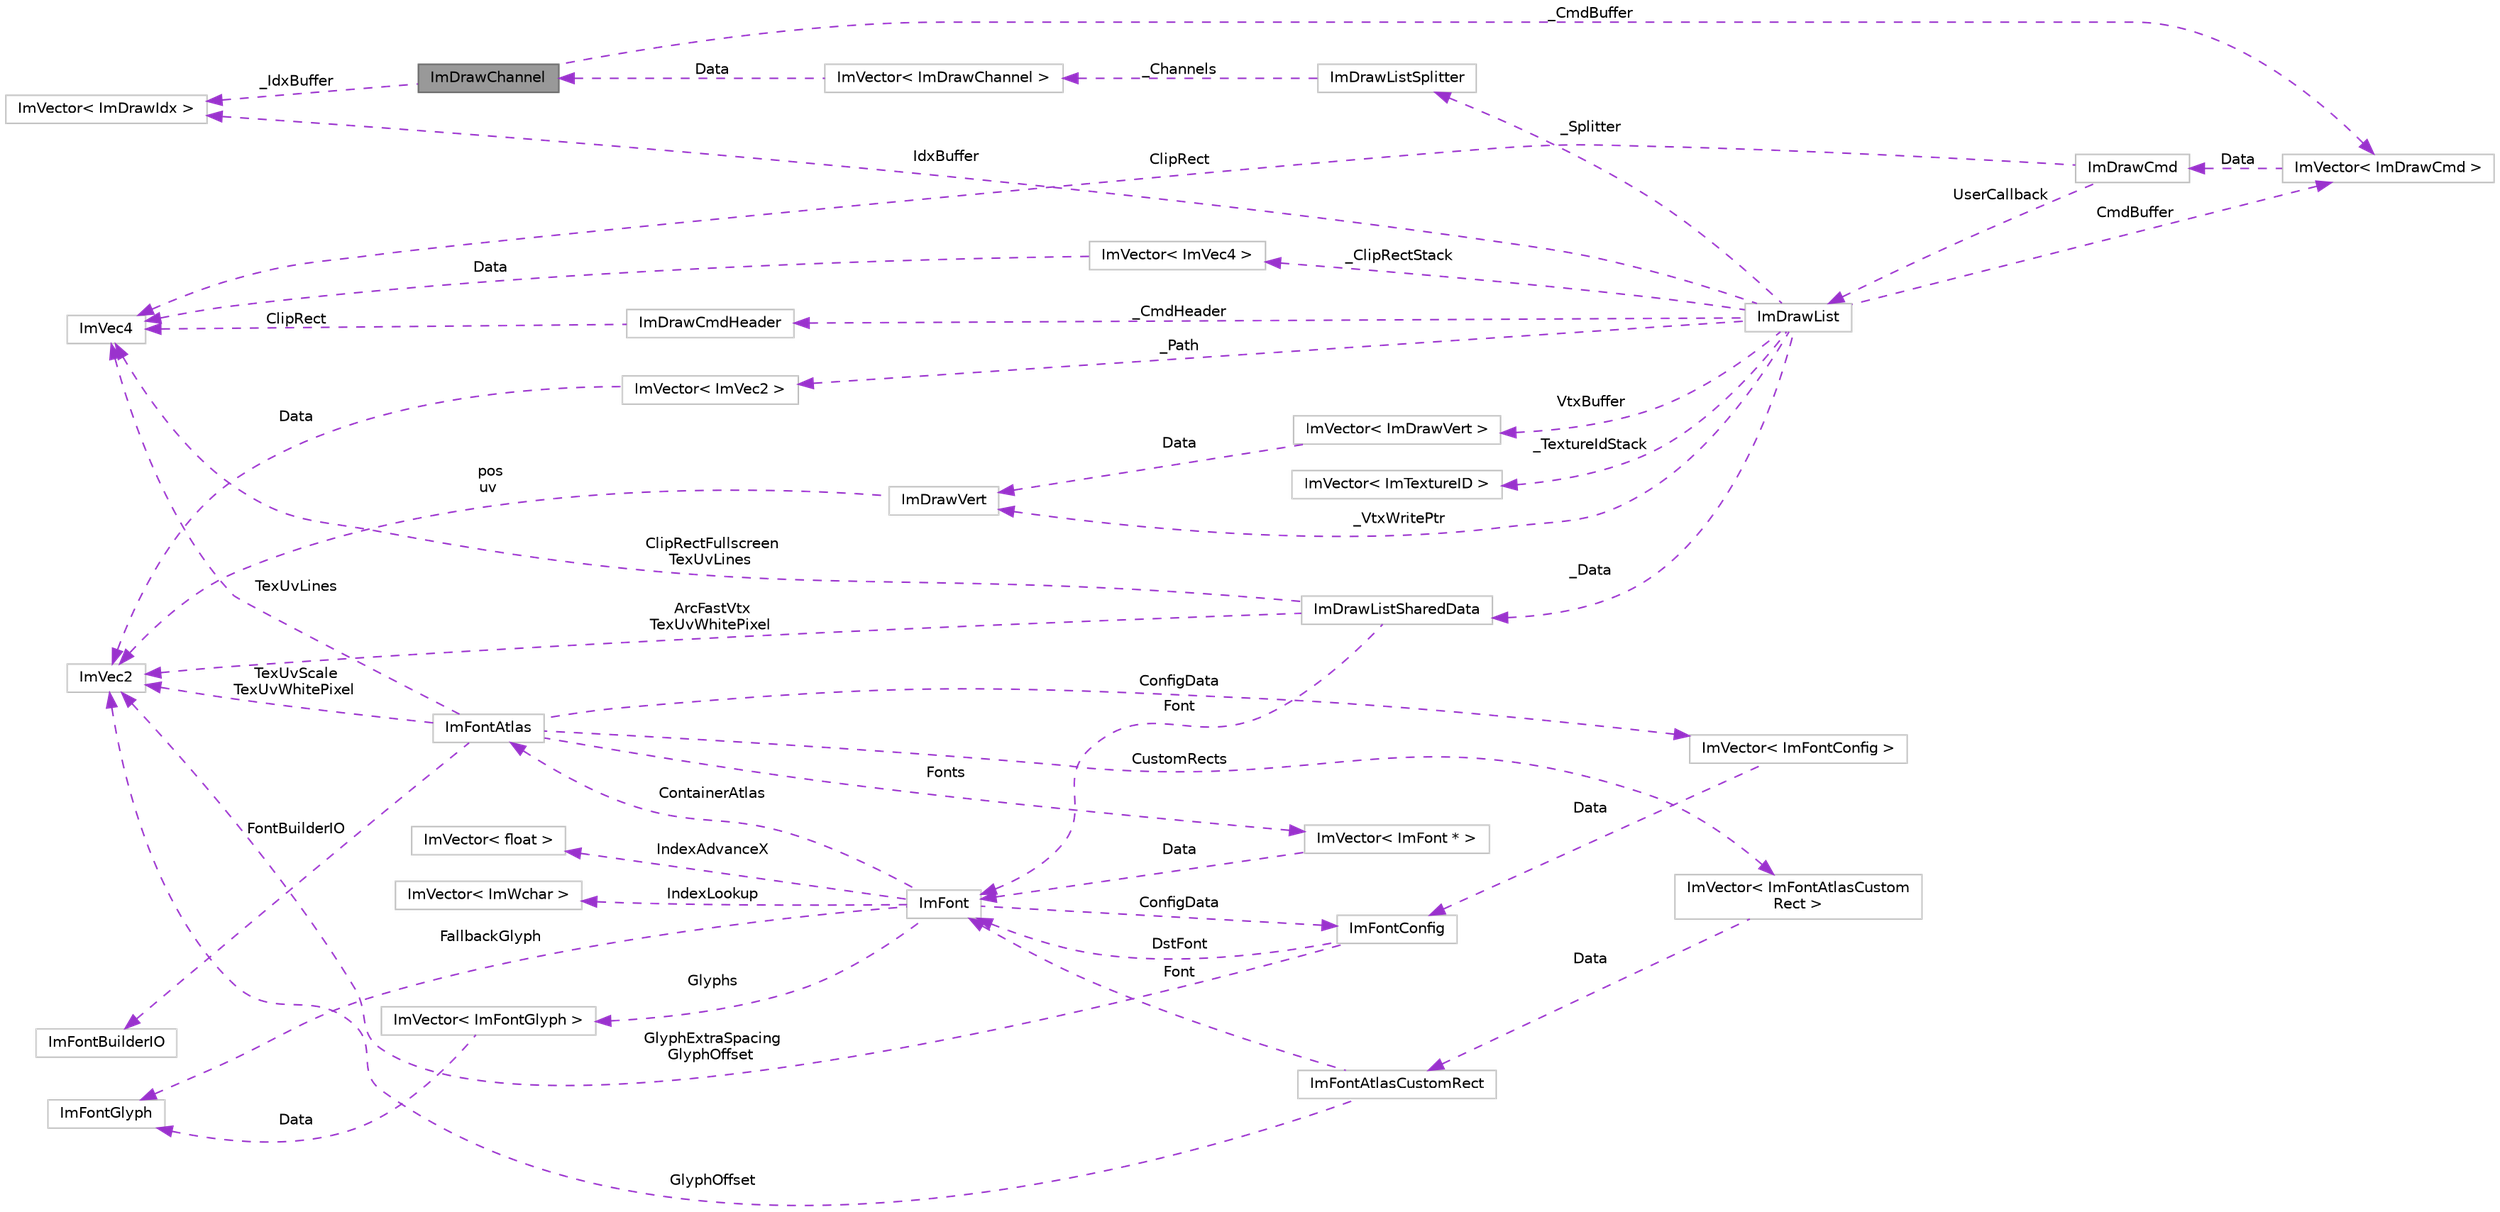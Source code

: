 digraph "ImDrawChannel"
{
 // LATEX_PDF_SIZE
  bgcolor="transparent";
  edge [fontname=Helvetica,fontsize=10,labelfontname=Helvetica,labelfontsize=10];
  node [fontname=Helvetica,fontsize=10,shape=box,height=0.2,width=0.4];
  rankdir="LR";
  Node1 [label="ImDrawChannel",height=0.2,width=0.4,color="gray40", fillcolor="grey60", style="filled", fontcolor="black",tooltip=" "];
  Node2 -> Node1 [dir="back",color="darkorchid3",style="dashed",label=" _CmdBuffer" ];
  Node2 [label="ImVector\< ImDrawCmd \>",height=0.2,width=0.4,color="grey75", fillcolor="white", style="filled",URL="$struct_im_vector.html",tooltip=" "];
  Node3 -> Node2 [dir="back",color="darkorchid3",style="dashed",label=" Data" ];
  Node3 [label="ImDrawCmd",height=0.2,width=0.4,color="grey75", fillcolor="white", style="filled",URL="$struct_im_draw_cmd.html",tooltip=" "];
  Node4 -> Node3 [dir="back",color="darkorchid3",style="dashed",label=" ClipRect" ];
  Node4 [label="ImVec4",height=0.2,width=0.4,color="grey75", fillcolor="white", style="filled",URL="$struct_im_vec4.html",tooltip=" "];
  Node5 -> Node3 [dir="back",color="darkorchid3",style="dashed",label=" UserCallback" ];
  Node5 [label="ImDrawList",height=0.2,width=0.4,color="grey75", fillcolor="white", style="filled",URL="$struct_im_draw_list.html",tooltip=" "];
  Node2 -> Node5 [dir="back",color="darkorchid3",style="dashed",label=" CmdBuffer" ];
  Node6 -> Node5 [dir="back",color="darkorchid3",style="dashed",label=" IdxBuffer" ];
  Node6 [label="ImVector\< ImDrawIdx \>",height=0.2,width=0.4,color="grey75", fillcolor="white", style="filled",URL="$struct_im_vector.html",tooltip=" "];
  Node7 -> Node5 [dir="back",color="darkorchid3",style="dashed",label=" VtxBuffer" ];
  Node7 [label="ImVector\< ImDrawVert \>",height=0.2,width=0.4,color="grey75", fillcolor="white", style="filled",URL="$struct_im_vector.html",tooltip=" "];
  Node8 -> Node7 [dir="back",color="darkorchid3",style="dashed",label=" Data" ];
  Node8 [label="ImDrawVert",height=0.2,width=0.4,color="grey75", fillcolor="white", style="filled",URL="$struct_im_draw_vert.html",tooltip=" "];
  Node9 -> Node8 [dir="back",color="darkorchid3",style="dashed",label=" pos\nuv" ];
  Node9 [label="ImVec2",height=0.2,width=0.4,color="grey75", fillcolor="white", style="filled",URL="$struct_im_vec2.html",tooltip=" "];
  Node10 -> Node5 [dir="back",color="darkorchid3",style="dashed",label=" _Data" ];
  Node10 [label="ImDrawListSharedData",height=0.2,width=0.4,color="grey75", fillcolor="white", style="filled",URL="$struct_im_draw_list_shared_data.html",tooltip=" "];
  Node9 -> Node10 [dir="back",color="darkorchid3",style="dashed",label=" ArcFastVtx\nTexUvWhitePixel" ];
  Node11 -> Node10 [dir="back",color="darkorchid3",style="dashed",label=" Font" ];
  Node11 [label="ImFont",height=0.2,width=0.4,color="grey75", fillcolor="white", style="filled",URL="$struct_im_font.html",tooltip=" "];
  Node12 -> Node11 [dir="back",color="darkorchid3",style="dashed",label=" IndexAdvanceX" ];
  Node12 [label="ImVector\< float \>",height=0.2,width=0.4,color="grey75", fillcolor="white", style="filled",URL="$struct_im_vector.html",tooltip=" "];
  Node13 -> Node11 [dir="back",color="darkorchid3",style="dashed",label=" IndexLookup" ];
  Node13 [label="ImVector\< ImWchar \>",height=0.2,width=0.4,color="grey75", fillcolor="white", style="filled",URL="$struct_im_vector.html",tooltip=" "];
  Node14 -> Node11 [dir="back",color="darkorchid3",style="dashed",label=" Glyphs" ];
  Node14 [label="ImVector\< ImFontGlyph \>",height=0.2,width=0.4,color="grey75", fillcolor="white", style="filled",URL="$struct_im_vector.html",tooltip=" "];
  Node15 -> Node14 [dir="back",color="darkorchid3",style="dashed",label=" Data" ];
  Node15 [label="ImFontGlyph",height=0.2,width=0.4,color="grey75", fillcolor="white", style="filled",URL="$struct_im_font_glyph.html",tooltip=" "];
  Node15 -> Node11 [dir="back",color="darkorchid3",style="dashed",label=" FallbackGlyph" ];
  Node16 -> Node11 [dir="back",color="darkorchid3",style="dashed",label=" ContainerAtlas" ];
  Node16 [label="ImFontAtlas",height=0.2,width=0.4,color="grey75", fillcolor="white", style="filled",URL="$struct_im_font_atlas.html",tooltip=" "];
  Node9 -> Node16 [dir="back",color="darkorchid3",style="dashed",label=" TexUvScale\nTexUvWhitePixel" ];
  Node17 -> Node16 [dir="back",color="darkorchid3",style="dashed",label=" Fonts" ];
  Node17 [label="ImVector\< ImFont * \>",height=0.2,width=0.4,color="grey75", fillcolor="white", style="filled",URL="$struct_im_vector.html",tooltip=" "];
  Node11 -> Node17 [dir="back",color="darkorchid3",style="dashed",label=" Data" ];
  Node18 -> Node16 [dir="back",color="darkorchid3",style="dashed",label=" CustomRects" ];
  Node18 [label="ImVector\< ImFontAtlasCustom\lRect \>",height=0.2,width=0.4,color="grey75", fillcolor="white", style="filled",URL="$struct_im_vector.html",tooltip=" "];
  Node19 -> Node18 [dir="back",color="darkorchid3",style="dashed",label=" Data" ];
  Node19 [label="ImFontAtlasCustomRect",height=0.2,width=0.4,color="grey75", fillcolor="white", style="filled",URL="$struct_im_font_atlas_custom_rect.html",tooltip=" "];
  Node9 -> Node19 [dir="back",color="darkorchid3",style="dashed",label=" GlyphOffset" ];
  Node11 -> Node19 [dir="back",color="darkorchid3",style="dashed",label=" Font" ];
  Node20 -> Node16 [dir="back",color="darkorchid3",style="dashed",label=" ConfigData" ];
  Node20 [label="ImVector\< ImFontConfig \>",height=0.2,width=0.4,color="grey75", fillcolor="white", style="filled",URL="$struct_im_vector.html",tooltip=" "];
  Node21 -> Node20 [dir="back",color="darkorchid3",style="dashed",label=" Data" ];
  Node21 [label="ImFontConfig",height=0.2,width=0.4,color="grey75", fillcolor="white", style="filled",URL="$struct_im_font_config.html",tooltip=" "];
  Node9 -> Node21 [dir="back",color="darkorchid3",style="dashed",label=" GlyphExtraSpacing\nGlyphOffset" ];
  Node11 -> Node21 [dir="back",color="darkorchid3",style="dashed",label=" DstFont" ];
  Node4 -> Node16 [dir="back",color="darkorchid3",style="dashed",label=" TexUvLines" ];
  Node22 -> Node16 [dir="back",color="darkorchid3",style="dashed",label=" FontBuilderIO" ];
  Node22 [label="ImFontBuilderIO",height=0.2,width=0.4,color="grey75", fillcolor="white", style="filled",URL="$struct_im_font_builder_i_o.html",tooltip=" "];
  Node21 -> Node11 [dir="back",color="darkorchid3",style="dashed",label=" ConfigData" ];
  Node4 -> Node10 [dir="back",color="darkorchid3",style="dashed",label=" ClipRectFullscreen\nTexUvLines" ];
  Node8 -> Node5 [dir="back",color="darkorchid3",style="dashed",label=" _VtxWritePtr" ];
  Node23 -> Node5 [dir="back",color="darkorchid3",style="dashed",label=" _ClipRectStack" ];
  Node23 [label="ImVector\< ImVec4 \>",height=0.2,width=0.4,color="grey75", fillcolor="white", style="filled",URL="$struct_im_vector.html",tooltip=" "];
  Node4 -> Node23 [dir="back",color="darkorchid3",style="dashed",label=" Data" ];
  Node24 -> Node5 [dir="back",color="darkorchid3",style="dashed",label=" _TextureIdStack" ];
  Node24 [label="ImVector\< ImTextureID \>",height=0.2,width=0.4,color="grey75", fillcolor="white", style="filled",URL="$struct_im_vector.html",tooltip=" "];
  Node25 -> Node5 [dir="back",color="darkorchid3",style="dashed",label=" _Path" ];
  Node25 [label="ImVector\< ImVec2 \>",height=0.2,width=0.4,color="grey75", fillcolor="white", style="filled",URL="$struct_im_vector.html",tooltip=" "];
  Node9 -> Node25 [dir="back",color="darkorchid3",style="dashed",label=" Data" ];
  Node26 -> Node5 [dir="back",color="darkorchid3",style="dashed",label=" _CmdHeader" ];
  Node26 [label="ImDrawCmdHeader",height=0.2,width=0.4,color="grey75", fillcolor="white", style="filled",URL="$struct_im_draw_cmd_header.html",tooltip=" "];
  Node4 -> Node26 [dir="back",color="darkorchid3",style="dashed",label=" ClipRect" ];
  Node27 -> Node5 [dir="back",color="darkorchid3",style="dashed",label=" _Splitter" ];
  Node27 [label="ImDrawListSplitter",height=0.2,width=0.4,color="grey75", fillcolor="white", style="filled",URL="$struct_im_draw_list_splitter.html",tooltip=" "];
  Node28 -> Node27 [dir="back",color="darkorchid3",style="dashed",label=" _Channels" ];
  Node28 [label="ImVector\< ImDrawChannel \>",height=0.2,width=0.4,color="grey75", fillcolor="white", style="filled",URL="$struct_im_vector.html",tooltip=" "];
  Node1 -> Node28 [dir="back",color="darkorchid3",style="dashed",label=" Data" ];
  Node6 -> Node1 [dir="back",color="darkorchid3",style="dashed",label=" _IdxBuffer" ];
}
